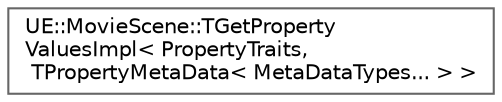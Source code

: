 digraph "Graphical Class Hierarchy"
{
 // INTERACTIVE_SVG=YES
 // LATEX_PDF_SIZE
  bgcolor="transparent";
  edge [fontname=Helvetica,fontsize=10,labelfontname=Helvetica,labelfontsize=10];
  node [fontname=Helvetica,fontsize=10,shape=box,height=0.2,width=0.4];
  rankdir="LR";
  Node0 [id="Node000000",label="UE::MovieScene::TGetProperty\lValuesImpl\< PropertyTraits,\l TPropertyMetaData\< MetaDataTypes... \> \>",height=0.2,width=0.4,color="grey40", fillcolor="white", style="filled",URL="$d7/d16/structUE_1_1MovieScene_1_1TGetPropertyValuesImpl_3_01PropertyTraits_00_01TPropertyMetaData_3_01MetaDataTypes_8_8_8_01_4_01_4.html",tooltip=" "];
}

